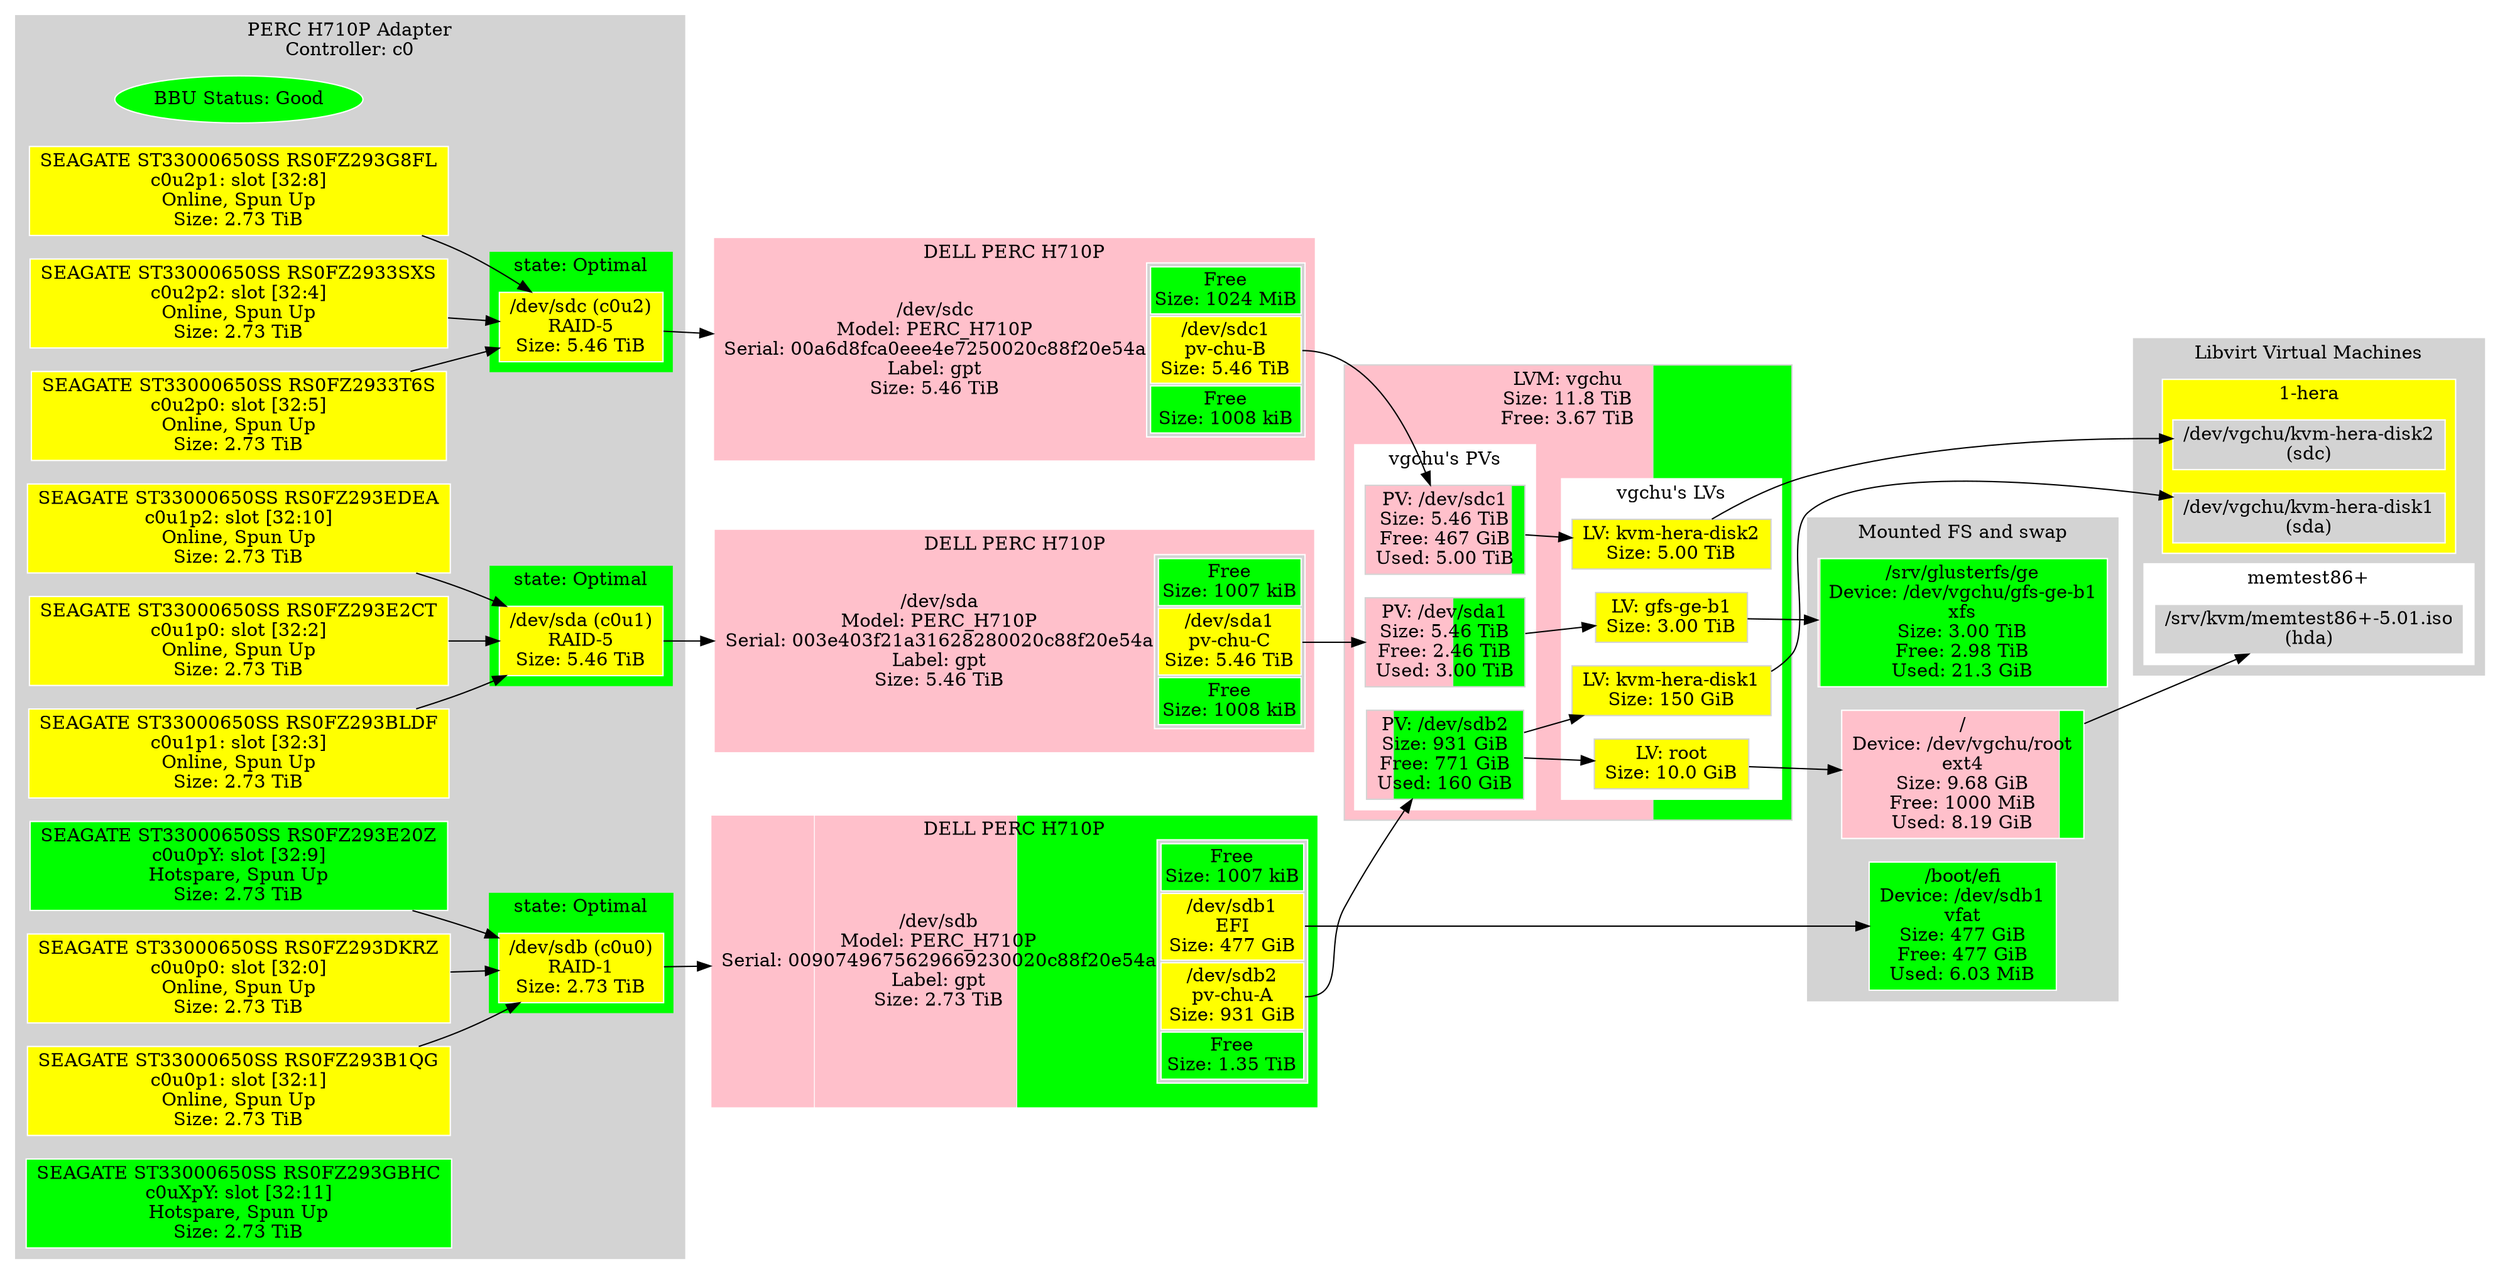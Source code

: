 digraph "machine"{
	rankdir=LR;
	{ "@Part: sda" [
		label=<<TABLE BORDER="0" CELLPADDING="0" CELLSPACING="0">
				<TR> <TD COLSPAN="2">DELL PERC H710P</TD> </TR><TR><TD >/dev/sda<BR/>Model: PERC_H710P<BR/>Serial: 003e403f21a31628280020c88f20e54a<BR/>Label: gpt<BR/>Size: 5.46 TiB</TD>    <TD BGCOLOR="lightgrey">
				<TABLE >
					<TR>
						<TD bgcolor="green">
						Free<BR/>Size: 1007 kiB
						</TD>
					</TR>
					<TR>
						<TD PORT="1" BGCOLOR="yellow">
						/dev/sda1<BR/>pv-chu-C<BR/>Size: 5.46 TiB
						</TD>
					</TR>
					<TR>
						<TD bgcolor="green">
						Free<BR/>Size: 1008 kiB
						</TD>
					</TR>
				</TABLE>
				</TD> </TR><TR> <TD COLSPAN="2"> </TD> </TR>
			</TABLE>
		>;
		// Style node
		color=white;
		fillcolor=lightgrey;
		shape="rectangle";
		style=striped;
		fillcolor="green;0.000000:pink;1.000000:green;0.000000";
	]; }
	{ "@Part: sdb" [
		label=<<TABLE BORDER="0" CELLPADDING="0" CELLSPACING="0">
				<TR> <TD COLSPAN="2">DELL PERC H710P</TD> </TR><TR><TD >/dev/sdb<BR/>Model: PERC_H710P<BR/>Serial: 0090749675629669230020c88f20e54a<BR/>Label: gpt<BR/>Size: 2.73 TiB</TD>    <TD BGCOLOR="lightgrey">
				<TABLE >
					<TR>
						<TD bgcolor="green">
						Free<BR/>Size: 1007 kiB
						</TD>
					</TR>
					<TR>
						<TD PORT="1" BGCOLOR="yellow">
						/dev/sdb1<BR/>EFI<BR/>Size: 477 GiB
						</TD>
					</TR>
					<TR>
						<TD PORT="2" BGCOLOR="yellow">
						/dev/sdb2<BR/>pv-chu-A<BR/>Size: 931 GiB
						</TD>
					</TR>
					<TR>
						<TD bgcolor="green">
						Free<BR/>Size: 1.35 TiB
						</TD>
					</TR>
				</TABLE>
				</TD> </TR><TR> <TD COLSPAN="2"> </TD> </TR>
			</TABLE>
		>;
		// Style node
		color=white;
		fillcolor=lightgrey;
		shape="rectangle";
		style=striped;
		fillcolor="green;0.000000:pink;0.170664:pink;0.333329:green;0.496006";
	]; }
	{ "@Part: sdc" [
		label=<<TABLE BORDER="0" CELLPADDING="0" CELLSPACING="0">
				<TR> <TD COLSPAN="2">DELL PERC H710P</TD> </TR><TR><TD >/dev/sdc<BR/>Model: PERC_H710P<BR/>Serial: 00a6d8fca0eee4e7250020c88f20e54a<BR/>Label: gpt<BR/>Size: 5.46 TiB</TD>    <TD BGCOLOR="lightgrey">
				<TABLE >
					<TR>
						<TD bgcolor="green">
						Free<BR/>Size: 1024 MiB
						</TD>
					</TR>
					<TR>
						<TD PORT="1" BGCOLOR="yellow">
						/dev/sdc1<BR/>pv-chu-B<BR/>Size: 5.46 TiB
						</TD>
					</TR>
					<TR>
						<TD bgcolor="green">
						Free<BR/>Size: 1008 kiB
						</TD>
					</TR>
				</TABLE>
				</TD> </TR><TR> <TD COLSPAN="2"> </TD> </TR>
			</TABLE>
		>;
		// Style node
		color=white;
		fillcolor=lightgrey;
		shape="rectangle";
		style=striped;
		fillcolor="green;0.000179:pink;0.999821:green;0.000000";
	]; }
	subgraph "cluster_vgchu" {
		style=filled;
		color=lightgrey;
		fillcolor=lightgrey;
		node [style=filled,color=lightgrey,fillcolor=lightgrey,shape=rectangle];
		subgraph "cluster_vgchu@PV" {
			color=white;
			fillcolor=white;
			{ "LVM@vgchu@PV@sda1" [
				label="PV: /dev/sda1\nSize: 5.46 TiB\nFree: 2.46 TiB\nUsed: 3.00 TiB";
				style=striped;fillcolor="pink;0.549750.2:green"
			]; }
			{ "LVM@vgchu@PV@sdb2" [
				label="PV: /dev/sdb2\nSize: 931 GiB\nFree: 771 GiB\nUsed: 160 GiB";
				style=striped;fillcolor="pink;0.171799.2:green"
			]; }
			{ "LVM@vgchu@PV@sdc1" [
				label="PV: /dev/sdc1\nSize: 5.46 TiB\nFree: 467 GiB\nUsed: 5.00 TiB";
				style=striped;fillcolor="pink;0.916414.2:green"
			]; }
			label="vgchu's PVs";
		}
		subgraph "cluster_vgchu@LV" {
			color=white;
			fillcolor=white;
			{ "dm-3" [
				label="LV: gfs-ge-b1\nSize: 3.00 TiB";
				fillcolor="yellow"
			]; }
			{ "dm-1" [
				label="LV: kvm-hera-disk1\nSize: 150 GiB";
				fillcolor="yellow"
			]; }
			{ "dm-2" [
				label="LV: kvm-hera-disk2\nSize: 5.00 TiB";
				fillcolor="yellow"
			]; }
			{ "dm-0" [
				label="LV: root\nSize: 10.0 GiB";
				fillcolor="yellow"
			]; }
			label="vgchu's LVs";
		}
		label="LVM: vgchu\nSize: 11.8 TiB\nFree: 3.67 TiB";
		style=striped;fillcolor="pink;0.689888.2:green"
	}
	subgraph "cluster_@LSIMegacli@0" {
		style=filled;
		color=lightgrey;
		fillcolor=lightgrey;
		node [style=filled,color=white,fillcolor=lightgrey,shape=rectangle];
		{ "@LSIMegacli@0@@BBUStatus" [
			label="BBU Status: Good";
			shape=oval
			fillcolor=green
		]; }
		{ "@LSIMegacli@0@dev@LSIMegaCli@c0u0p0" [
			label="SEAGATE ST33000650SS RS0FZ293DKRZ\nc0u0p0: slot [32:0]\nOnline, Spun Up\nSize: 2.73 TiB";
			fillcolor=yellow
		]; }
		{ "@LSIMegacli@0@dev@LSIMegaCli@c0u0p1" [
			label="SEAGATE ST33000650SS RS0FZ293B1QG\nc0u0p1: slot [32:1]\nOnline, Spun Up\nSize: 2.73 TiB";
			fillcolor=yellow
		]; }
		{ "@LSIMegacli@0@dev@LSIMegaCli@c0u1p0" [
			label="SEAGATE ST33000650SS RS0FZ293E2CT\nc0u1p0: slot [32:2]\nOnline, Spun Up\nSize: 2.73 TiB";
			fillcolor=yellow
		]; }
		{ "@LSIMegacli@0@dev@LSIMegaCli@c0u1p1" [
			label="SEAGATE ST33000650SS RS0FZ293BLDF\nc0u1p1: slot [32:3]\nOnline, Spun Up\nSize: 2.73 TiB";
			fillcolor=yellow
		]; }
		{ "@LSIMegacli@0@dev@LSIMegaCli@c0u2p2" [
			label="SEAGATE ST33000650SS RS0FZ2933SXS\nc0u2p2: slot [32:4]\nOnline, Spun Up\nSize: 2.73 TiB";
			fillcolor=yellow
		]; }
		{ "@LSIMegacli@0@dev@LSIMegaCli@c0u2p0" [
			label="SEAGATE ST33000650SS RS0FZ2933T6S\nc0u2p0: slot [32:5]\nOnline, Spun Up\nSize: 2.73 TiB";
			fillcolor=yellow
		]; }
		{ "@LSIMegacli@0@dev@LSIMegaCli@c0u2p1" [
			label="SEAGATE ST33000650SS RS0FZ293G8FL\nc0u2p1: slot [32:8]\nOnline, Spun Up\nSize: 2.73 TiB";
			fillcolor=yellow
		]; }
		{ "@LSIMegacli@0@dev@LSIMegaCli@c0u0pY" [
			label="SEAGATE ST33000650SS RS0FZ293E20Z\nc0u0pY: slot [32:9]\nHotspare, Spun Up\nSize: 2.73 TiB";
			fillcolor=green
		]; }
		{ "@LSIMegacli@0@dev@LSIMegaCli@c0u1p2" [
			label="SEAGATE ST33000650SS RS0FZ293EDEA\nc0u1p2: slot [32:10]\nOnline, Spun Up\nSize: 2.73 TiB";
			fillcolor=yellow
		]; }
		{ "@LSIMegacli@0@dev@LSIMegaCli@[32:11]" [
			label="SEAGATE ST33000650SS RS0FZ293GBHC\nc0uXpY: slot [32:11]\nHotspare, Spun Up\nSize: 2.73 TiB";
			fillcolor=green
		]; }
		subgraph "cluster_sdb@@state" {
			{ "sdb" [
				label="/dev/sdb (c0u0)\nRAID-1\nSize: 2.73 TiB";
				fillcolor="yellow"
			]; }
			label="state: Optimal";
			shape=oval
			fillcolor=green
		}
		subgraph "cluster_sda@@state" {
			{ "sda" [
				label="/dev/sda (c0u1)\nRAID-5\nSize: 5.46 TiB";
				fillcolor="yellow"
			]; }
			label="state: Optimal";
			shape=oval
			fillcolor=green
		}
		subgraph "cluster_sdc@@state" {
			{ "sdc" [
				label="/dev/sdc (c0u2)\nRAID-5\nSize: 5.46 TiB";
				fillcolor="yellow"
			]; }
			label="state: Optimal";
			shape=oval
			fillcolor=green
		}
		label="PERC H710P Adapter\nController: c0";
	}
	subgraph "cluster_@FS" {
		style=filled;
		color=lightgrey;
		fillcolor=lightgrey;
		node [style=filled,color=white,fillcolor=lightgrey,shape=rectangle];
		{ "@FS@/srv/glusterfs/ge" [
			label="/srv/glusterfs/ge\nDevice: /dev/vgchu/gfs-ge-b1\nxfs\nSize: 3.00 TiB\nFree: 2.98 TiB\nUsed: 21.3 GiB";
			style=striped;fillcolor="pink;0.006951.2:green"
		]; }
		{ "@FS@/" [
			label="/\nDevice: /dev/vgchu/root\next4\nSize: 9.68 GiB\nFree: 1000 MiB\nUsed: 8.19 GiB";
			style=striped;fillcolor="pink;0.899108.2:green"
		]; }
		{ "@FS@/boot/efi" [
			label="/boot/efi\nDevice: /dev/sdb1\nvfat\nSize: 477 GiB\nFree: 477 GiB\nUsed: 6.03 MiB";
			style=striped;fillcolor="pink;0.000012.2:green"
		]; }
		subgraph "cluster_@FS@SWAP" {
			style=filled;
			color=white
			fillcolor=lightgrey;
			node [style=filled,color=white,fillcolor=lightgrey,shape=rectangle];
			label="SWAP\nSize: 0 B\nFree: 0 B\nUsed: 0 B";
			style=striped;fillcolor="green"
		}
		label="Mounted FS and swap";
	}
	subgraph "cluster_@libvirt" {
		style=filled;
		color=lightgrey;
		fillcolor=lightgrey;
		node [style=filled,color=white,fillcolor=lightgrey,shape=rectangle];
		subgraph "cluster_@libvirt@1-hera" {
			color=white;
			fillcolor=white;
			{ "@libvirt@1-hera@dm-1" [
				label="/dev/vgchu/kvm-hera-disk1\n(sda)";
			]; }
			{ "@libvirt@1-hera@dm-2" [
				label="/dev/vgchu/kvm-hera-disk2\n(sdc)";
			]; }
			label="1-hera";
			fillcolor=yellow
		}
		subgraph "cluster_@libvirt@memtest86+" {
			color=white;
			fillcolor=white;
			{ "@libvirt@memtest86+@/srv/kvm/memtest86+-5.01.iso" [
				label="/srv/kvm/memtest86+-5.01.iso\n(hda)";
			]; }
			label="memtest86+";
		}
		label="Libvirt Virtual Machines";
	}
	// Links from LVM VG: vgchu
	"LVM@vgchu@PV@sda1" -> "dm-3"
	"LVM@vgchu@PV@sdb2" -> "dm-1"
	"LVM@vgchu@PV@sdc1" -> "dm-2"
	"LVM@vgchu@PV@sdb2" -> "dm-0"
	// Links from MegaCli: Controller c0
	"@LSIMegacli@0@dev@LSIMegaCli@c0u0p0" -> "sdb"
	"@LSIMegacli@0@dev@LSIMegaCli@c0u0p1" -> "sdb"
	"@LSIMegacli@0@dev@LSIMegaCli@c0u1p0" -> "sda"
	"@LSIMegacli@0@dev@LSIMegaCli@c0u1p1" -> "sda"
	"@LSIMegacli@0@dev@LSIMegaCli@c0u2p2" -> "sdc"
	"@LSIMegacli@0@dev@LSIMegaCli@c0u2p0" -> "sdc"
	"@LSIMegacli@0@dev@LSIMegaCli@c0u2p1" -> "sdc"
	"@LSIMegacli@0@dev@LSIMegaCli@c0u0pY" -> "sdb"
	"@LSIMegacli@0@dev@LSIMegaCli@c0u1p2" -> "sda"
	
	// Links for @Part: sda
	"sda" -> "@Part: sda"
	// Links for @Part: sdb
	"sdb" -> "@Part: sdb"
	// Links for @Part: sdc
	"sdc" -> "@Part: sdc"
	// Links for LVM@vgchu@PV@sda1
	"@Part: sda":"1" -> "LVM@vgchu@PV@sda1"
	// Links for LVM@vgchu@PV@sdb2
	"@Part: sdb":"2" -> "LVM@vgchu@PV@sdb2"
	// Links for LVM@vgchu@PV@sdc1
	"@Part: sdc":"1" -> "LVM@vgchu@PV@sdc1"
	// Links for @FS@/srv/glusterfs/ge
	"dm-3" -> "@FS@/srv/glusterfs/ge"
	// Links for @FS@/
	"dm-0" -> "@FS@/"
	// Links for @FS@/boot/efi
	"@Part: sdb":"1" -> "@FS@/boot/efi"
	// Links for @libvirt@1-hera@dm-1
	"dm-1" -> "@libvirt@1-hera@dm-1"
	// Links for @libvirt@1-hera@dm-2
	"dm-2" -> "@libvirt@1-hera@dm-2"
	// Links for @libvirt@memtest86+@/srv/kvm/memtest86+-5.01.iso
	"@FS@/" -> "@libvirt@memtest86+@/srv/kvm/memtest86+-5.01.iso"
}
